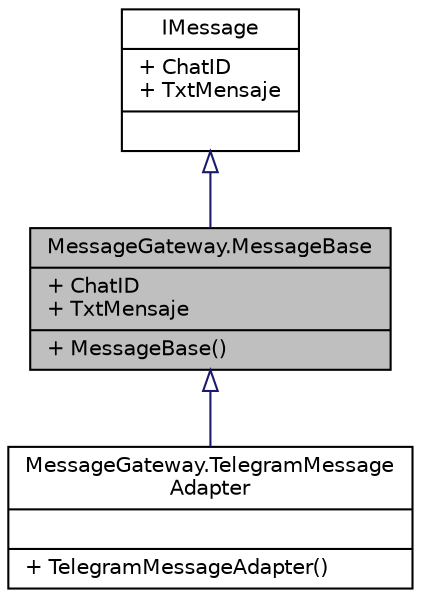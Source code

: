 digraph "MessageGateway.MessageBase"
{
 // INTERACTIVE_SVG=YES
 // LATEX_PDF_SIZE
  edge [fontname="Helvetica",fontsize="10",labelfontname="Helvetica",labelfontsize="10"];
  node [fontname="Helvetica",fontsize="10",shape=record];
  Node1 [label="{MessageGateway.MessageBase\n|+ ChatID\l+ TxtMensaje\l|+ MessageBase()\l}",height=0.2,width=0.4,color="black", fillcolor="grey75", style="filled", fontcolor="black",tooltip="Superclase de los mensajes a recibirse."];
  Node2 -> Node1 [dir="back",color="midnightblue",fontsize="10",style="solid",arrowtail="onormal",fontname="Helvetica"];
  Node2 [label="{IMessage\n|+ ChatID\l+ TxtMensaje\l|}",height=0.2,width=0.4,color="black", fillcolor="white", style="filled",URL="$interfaceMessageGateway_1_1IMessage.html",tooltip="Interfaz que engloba los tipos mensaje de las diferentes plataformas de mensaje."];
  Node1 -> Node3 [dir="back",color="midnightblue",fontsize="10",style="solid",arrowtail="onormal",fontname="Helvetica"];
  Node3 [label="{MessageGateway.TelegramMessage\lAdapter\n||+ TelegramMessageAdapter()\l}",height=0.2,width=0.4,color="black", fillcolor="white", style="filled",URL="$classMessageGateway_1_1TelegramMessageAdapter.html",tooltip="Adaptador del mensaje de telegram a la interfaz ."];
}
